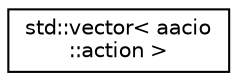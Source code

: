 digraph "Graphical Class Hierarchy"
{
  edge [fontname="Helvetica",fontsize="10",labelfontname="Helvetica",labelfontsize="10"];
  node [fontname="Helvetica",fontsize="10",shape=record];
  rankdir="LR";
  Node0 [label="std::vector\< aacio\l::action \>",height=0.2,width=0.4,color="black", fillcolor="white", style="filled",URL="$classstd_1_1vector.html"];
}
